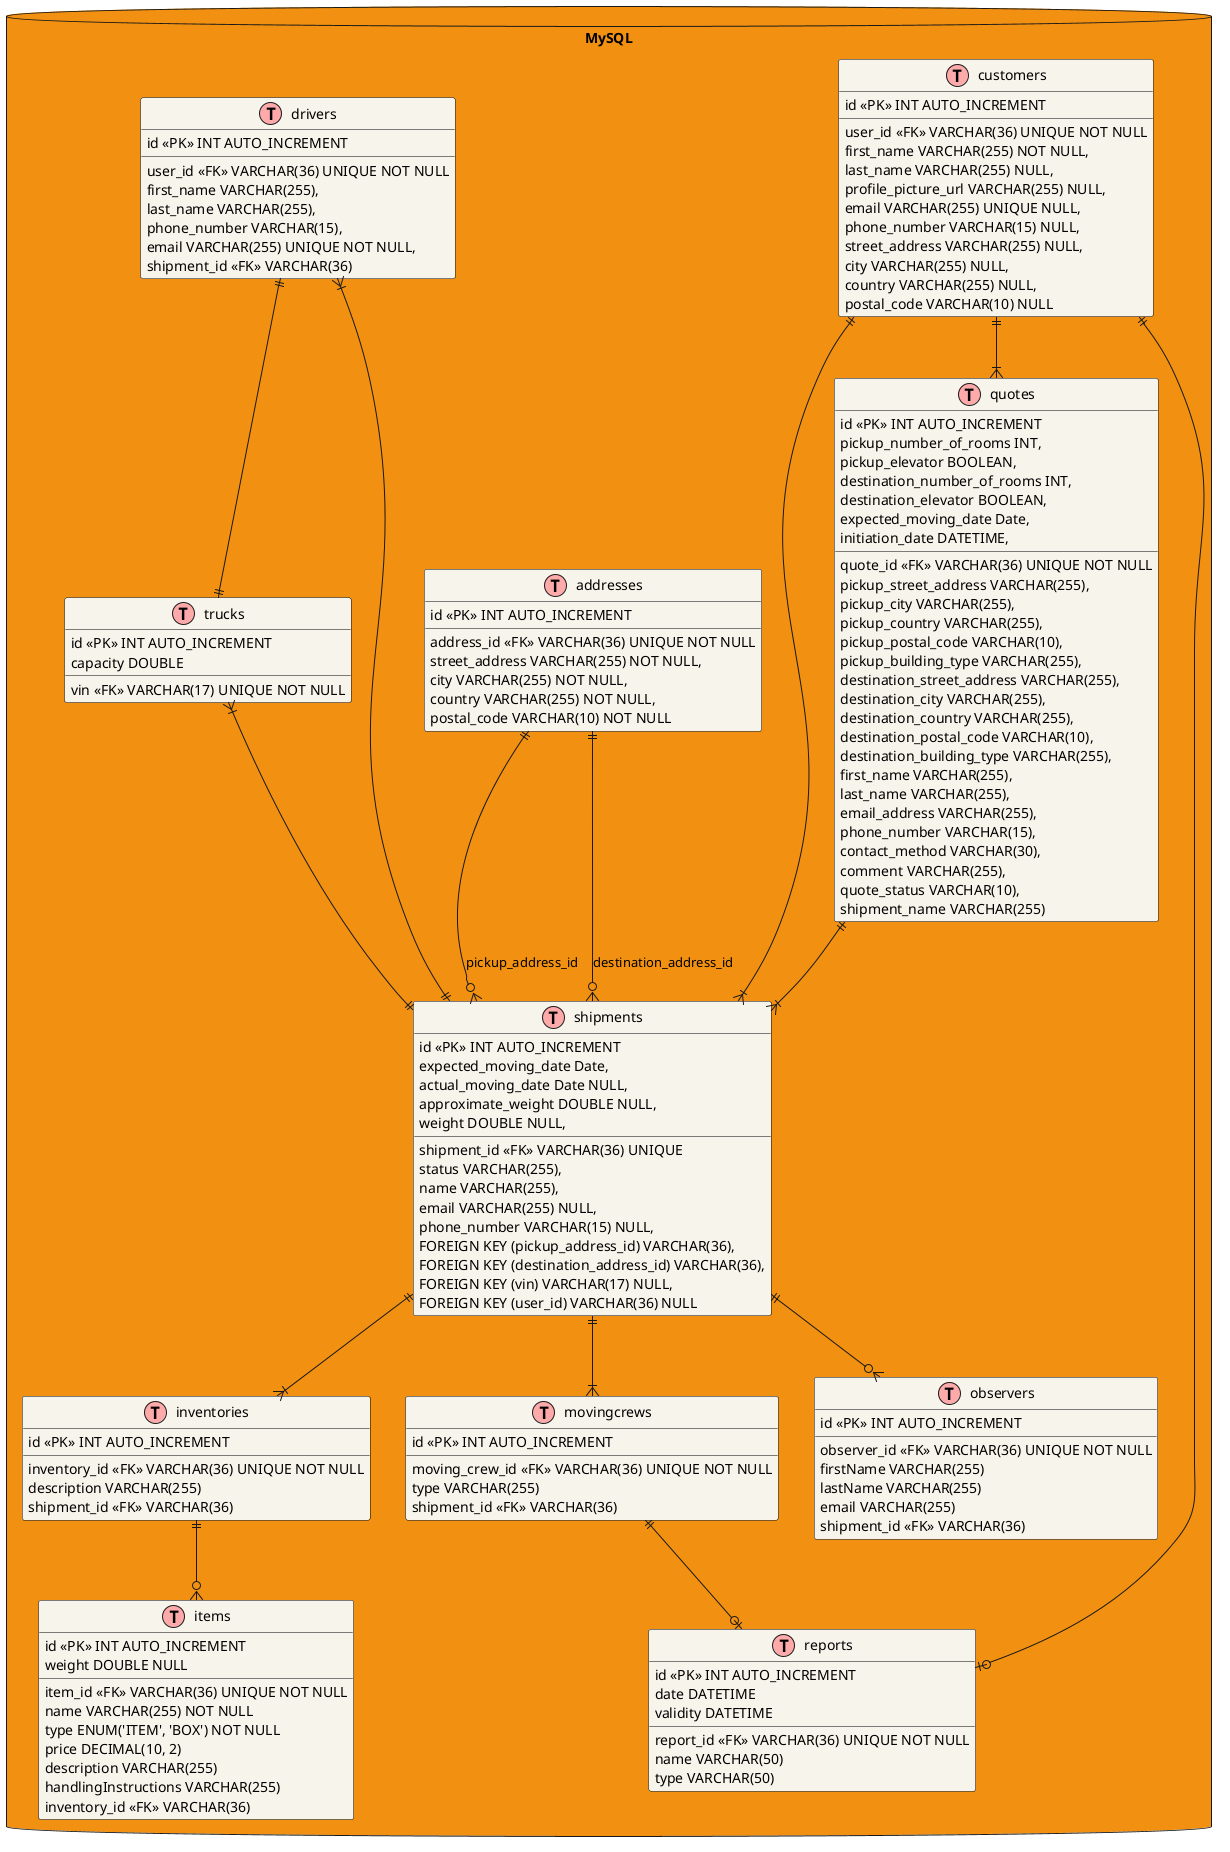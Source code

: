 @startuml

!define TABLE(name) class name << (T,#FFAAAA) >>
!define PRIMARY_KEY(field) field << PK >>
!define FOREIGN_KEY(field) field << FK >>

skinparam class {
    BackgroundColor #f7f4eb
    BorderColor Black
}

skinparam classAttribute {
    BackgroundColor #f7f4eb
    BorderColor Black
}

Database "MySQL" as BoundedContextMySQL #f29111 {

    TABLE(customers) {
        PRIMARY_KEY(id) INT AUTO_INCREMENT
        FOREIGN_KEY(user_id) VARCHAR(36) UNIQUE NOT NULL
        first_name VARCHAR(255) NOT NULL,
        last_name VARCHAR(255) NULL,
        profile_picture_url VARCHAR(255) NULL,
        email VARCHAR(255) UNIQUE NULL,
        phone_number VARCHAR(15) NULL,
        street_address VARCHAR(255) NULL,
        city VARCHAR(255) NULL,
        country VARCHAR(255) NULL,
        postal_code VARCHAR(10) NULL
    }

    TABLE(trucks) {
        PRIMARY_KEY(id) INT AUTO_INCREMENT
        FOREIGN_KEY(vin) VARCHAR(17) UNIQUE NOT NULL
        capacity DOUBLE
    }

    TABLE(addresses) {
        PRIMARY_KEY(id) INT AUTO_INCREMENT
        FOREIGN_KEY(address_id) VARCHAR(36) UNIQUE NOT NULL
        street_address VARCHAR(255) NOT NULL,
        city VARCHAR(255) NOT NULL,
        country VARCHAR(255) NOT NULL,
        postal_code VARCHAR(10) NOT NULL
    }
      TABLE(shipments) {
        PRIMARY_KEY(id) INT AUTO_INCREMENT
        FOREIGN_KEY(shipment_id) VARCHAR(36) UNIQUE
        status VARCHAR(255),    
        expected_moving_date Date,
        actual_moving_date Date NULL,
        name VARCHAR(255),
        approximate_weight DOUBLE NULL,
        weight DOUBLE NULL,
        email VARCHAR(255) NULL,
        phone_number VARCHAR(15) NULL,
        FOREIGN KEY (pickup_address_id) VARCHAR(36),
        FOREIGN KEY (destination_address_id) VARCHAR(36),
        FOREIGN KEY (vin) VARCHAR(17) NULL,
        FOREIGN KEY (user_id) VARCHAR(36) NULL
    }

    TABLE(inventories) {
        PRIMARY_KEY(id) INT AUTO_INCREMENT
        FOREIGN_KEY(inventory_id) VARCHAR(36) UNIQUE NOT NULL
        description VARCHAR(255)
        FOREIGN_KEY(shipment_id) VARCHAR(36)
    }

    TABLE(items) {
        PRIMARY_KEY(id) INT AUTO_INCREMENT
        FOREIGN_KEY(item_id) VARCHAR(36) UNIQUE NOT NULL
        name VARCHAR(255) NOT NULL
        type ENUM('ITEM', 'BOX') NOT NULL
        price DECIMAL(10, 2)
        description VARCHAR(255)
        weight DOUBLE NULL
        handlingInstructions VARCHAR(255)
        FOREIGN_KEY(inventory_id) VARCHAR(36)
    }

    ' TABLE(MovingEstimator) {
    '     PRIMARY_KEY(id) INT AUTO_INCREMENT
    '     FOREIGN_KEY(estimator_id) VARCHAR(36) UNIQUE NOT NULL
    '     firstName VARCHAR(255)
    '     lastName VARCHAR(255)
    '     email VARCHAR(255) UNIQUE
    '     phoneNumber VARCHAR(15)
    '     FOREIGN_KEY(shipment_id) VARCHAR(36)
    ' }

    TABLE(quotes) {
        PRIMARY_KEY(id) INT AUTO_INCREMENT
        FOREIGN_KEY(quote_id) VARCHAR(36) UNIQUE NOT NULL
        pickup_street_address VARCHAR(255),
        pickup_city VARCHAR(255),
        pickup_country VARCHAR(255),
        pickup_postal_code VARCHAR(10),
        pickup_number_of_rooms INT,
        pickup_elevator BOOLEAN,
        pickup_building_type VARCHAR(255),
        destination_street_address VARCHAR(255),
        destination_city VARCHAR(255),
        destination_country VARCHAR(255),
        destination_postal_code VARCHAR(10),
        destination_number_of_rooms INT,
        destination_elevator BOOLEAN,
        destination_building_type VARCHAR(255),
        first_name VARCHAR(255),
        last_name VARCHAR(255),
        email_address VARCHAR(255),
        phone_number VARCHAR(15),
        contact_method VARCHAR(30),
        expected_moving_date Date,
        initiation_date DATETIME,
        comment VARCHAR(255),
        quote_status VARCHAR(10),
        shipment_name VARCHAR(255)
    }

    TABLE(movingcrews) {
        PRIMARY_KEY(id) INT AUTO_INCREMENT
        FOREIGN_KEY(moving_crew_id) VARCHAR(36) UNIQUE NOT NULL
        type VARCHAR(255)
        FOREIGN_KEY(shipment_id) VARCHAR(36)
    }

    TABLE(drivers) {
        PRIMARY_KEY(id) INT AUTO_INCREMENT
        FOREIGN_KEY(user_id) VARCHAR(36) UNIQUE NOT NULL
        first_name VARCHAR(255),
        last_name VARCHAR(255),
        phone_number VARCHAR(15),
        email VARCHAR(255) UNIQUE NOT NULL,
        FOREIGN_KEY(shipment_id) VARCHAR(36)
    }

    ' TABLE(shipmentreviewers) {
    '     PRIMARY_KEY(id) INT AUTO_INCREMENT
    '     FOREIGN_KEY(user_id) VARCHAR(36)
    '     firstName VARCHAR(255)
    '     lastName VARCHAR(255)
    '     email VARCHAR(255) UNIQUE NOT NULL
    '     phoneNumber VARCHAR(15)
    ' }

    TABLE(observers) {
        PRIMARY_KEY(id) INT AUTO_INCREMENT
        FOREIGN_KEY(observer_id) VARCHAR(36) UNIQUE NOT NULL
        firstName VARCHAR(255)
        lastName VARCHAR(255)
        email VARCHAR(255)
        FOREIGN_KEY(shipment_id) VARCHAR(36)
    }

    TABLE(reports) {
        PRIMARY_KEY(id) INT AUTO_INCREMENT
        FOREIGN_KEY(report_id) VARCHAR(36) UNIQUE NOT NULL
        name VARCHAR(50)
        type VARCHAR(50)
        date DATETIME
        validity DATETIME
    }

    customers ||--|{ shipments
    trucks }|--|| shipments
    addresses ||--o{ shipments : pickup_address_id
    addresses ||--o{ shipments : destination_address_id
    shipments ||--|{ movingcrews
    movingcrews ||--o| reports
    drivers }|--|| shipments
    shipments ||--o{ observers
    ' shipments ||--|{ shipmentreviewers
    drivers ||--|| trucks
    inventories ||--o{ items
    customers ||--o| reports
    shipments ||--|{ inventories
    customers ||--|{ quotes
    quotes ||--|{ shipments
    ' movingestimators ||--|{ quotes
    ' movingestimators ||--o| reports

@enduml
